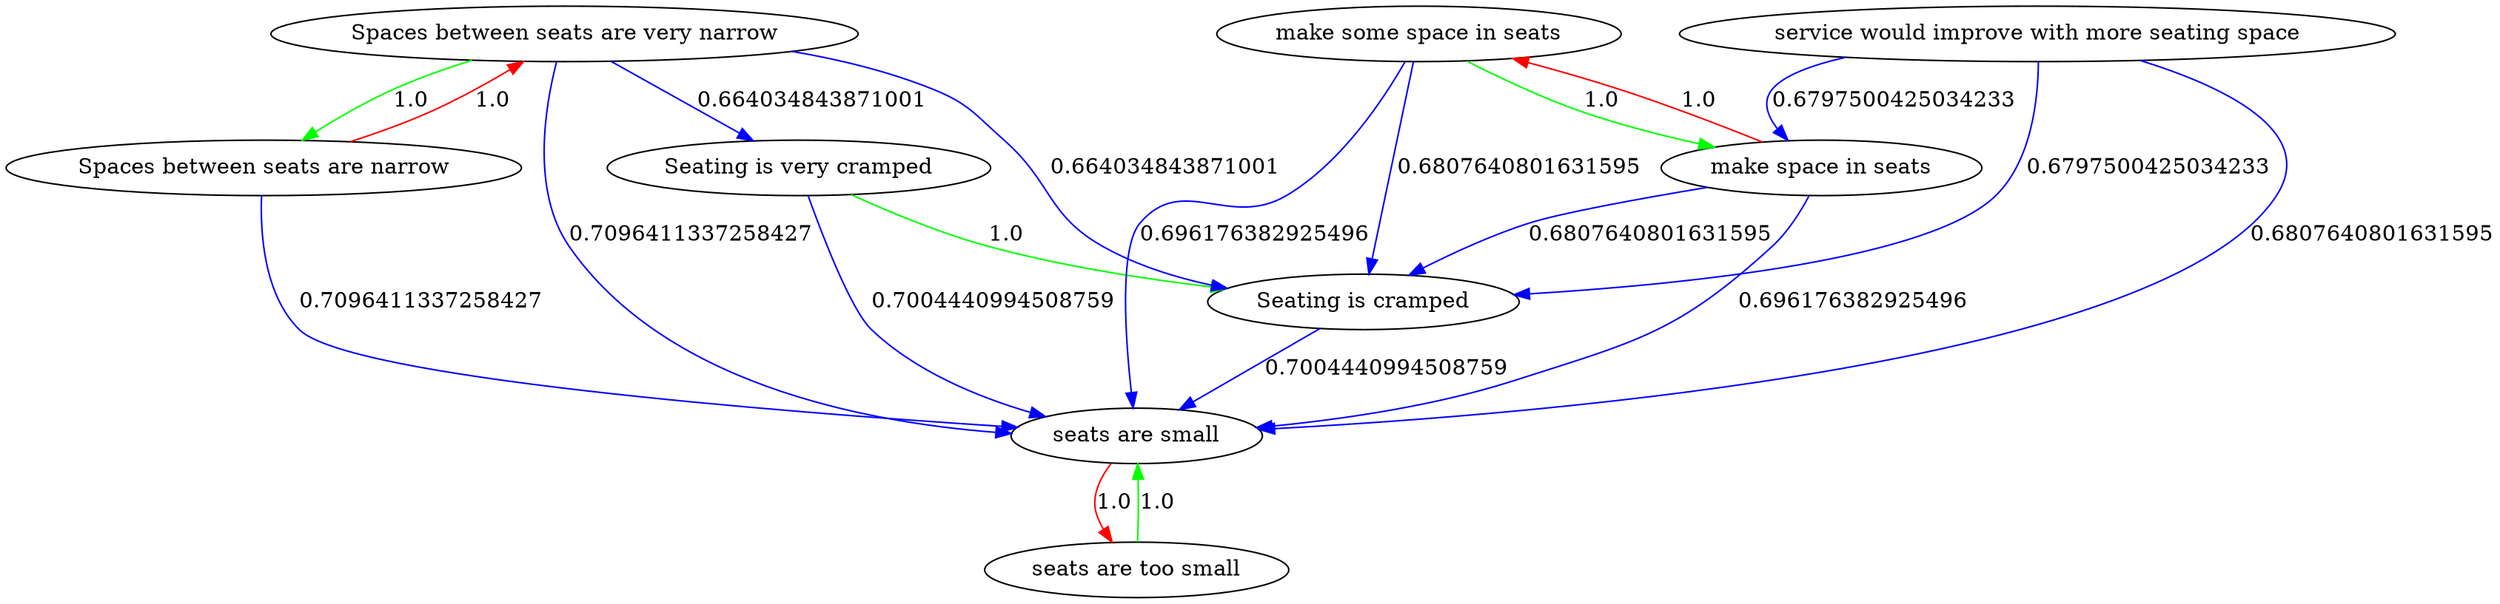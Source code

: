 digraph rawGraph {
"Seating is very cramped";"Seating is cramped";"Spaces between seats are very narrow";"Spaces between seats are narrow";"make some space in seats";"make space in seats";"seats are too small";"seats are small";"service would improve with more seating space";"Seating is very cramped" -> "Seating is cramped" [label=1.0] [color=green]
"Spaces between seats are very narrow" -> "Spaces between seats are narrow" [label=1.0] [color=green]
"Spaces between seats are narrow" -> "Spaces between seats are very narrow" [label=1.0] [color=red]
"Spaces between seats are very narrow" -> "Seating is very cramped" [label=0.664034843871001] [color=blue]
"make some space in seats" -> "make space in seats" [label=1.0] [color=green]
"make space in seats" -> "make some space in seats" [label=1.0] [color=red]
"make space in seats" -> "Seating is cramped" [label=0.6807640801631595] [color=blue]
"seats are too small" -> "seats are small" [label=1.0] [color=green]
"seats are small" -> "seats are too small" [label=1.0] [color=red]
"make space in seats" -> "seats are small" [label=0.696176382925496] [color=blue]
"Spaces between seats are narrow" -> "seats are small" [label=0.7096411337258427] [color=blue]
"Seating is cramped" -> "seats are small" [label=0.7004440994508759] [color=blue]
"service would improve with more seating space" -> "make space in seats" [label=0.6797500425034233] [color=blue]
"service would improve with more seating space" -> "seats are small" [label=0.6807640801631595] [color=blue]
"Seating is very cramped" -> "seats are small" [label=0.7004440994508759] [color=blue]
"Spaces between seats are very narrow" -> "seats are small" [label=0.7096411337258427] [color=blue]
"Spaces between seats are very narrow" -> "Seating is cramped" [label=0.664034843871001] [color=blue]
"make some space in seats" -> "seats are small" [label=0.696176382925496] [color=blue]
"make some space in seats" -> "Seating is cramped" [label=0.6807640801631595] [color=blue]
"service would improve with more seating space" -> "Seating is cramped" [label=0.6797500425034233] [color=blue]
}